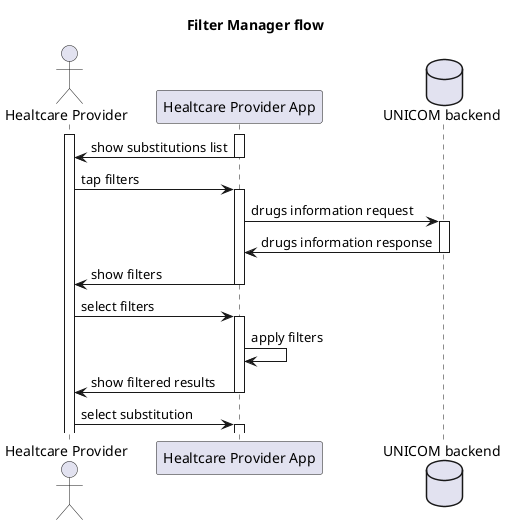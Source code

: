 @startuml

title "Filter Manager flow"
actor "Healtcare Provider" as hc
participant "Healtcare Provider App" as hc_app
database "UNICOM backend" as be

activate hc
activate hc_app
hc <- hc_app: show substitutions list
deactivate hc_app
hc -> hc_app: tap filters
activate hc_app
    hc_app -> be: drugs information request
    activate be
    hc_app <- be: drugs information response
    deactivate be
hc <- hc_app: show filters
deactivate hc_app
hc -> hc_app: select filters
activate hc_app
hc_app -> hc_app: apply filters
hc <- hc_app: show filtered results
deactivate hc_app
hc -> hc_app: select substitution
activate hc_app


@enduml